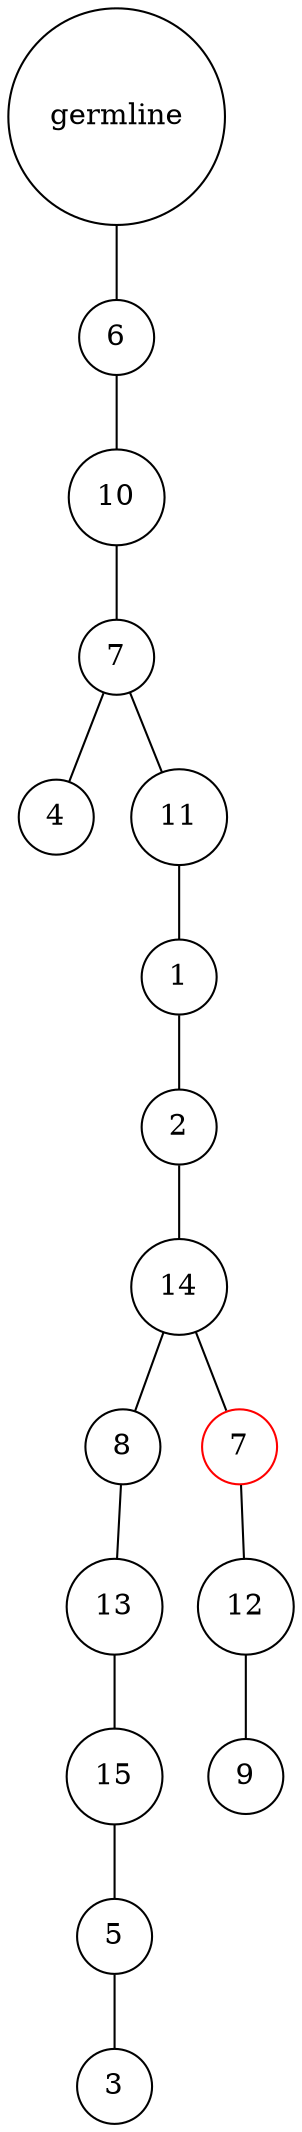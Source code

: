 graph {
	rankdir=UD;
	splines=line;
	node [shape=circle]
	"0x7f04796872b0" [label="germline"];
	"0x7f04796872e0" [label="6"];
	"0x7f04796872b0" -- "0x7f04796872e0" ;
	"0x7f0479687310" [label="10"];
	"0x7f04796872e0" -- "0x7f0479687310" ;
	"0x7f0479687340" [label="7"];
	"0x7f0479687310" -- "0x7f0479687340" ;
	"0x7f0479687370" [label="4"];
	"0x7f0479687340" -- "0x7f0479687370" ;
	"0x7f04796873a0" [label="11"];
	"0x7f0479687340" -- "0x7f04796873a0" ;
	"0x7f04796873d0" [label="1"];
	"0x7f04796873a0" -- "0x7f04796873d0" ;
	"0x7f0479687400" [label="2"];
	"0x7f04796873d0" -- "0x7f0479687400" ;
	"0x7f0479687430" [label="14"];
	"0x7f0479687400" -- "0x7f0479687430" ;
	"0x7f0479687460" [label="8"];
	"0x7f0479687430" -- "0x7f0479687460" ;
	"0x7f0479687490" [label="13"];
	"0x7f0479687460" -- "0x7f0479687490" ;
	"0x7f04796874c0" [label="15"];
	"0x7f0479687490" -- "0x7f04796874c0" ;
	"0x7f04796874f0" [label="5"];
	"0x7f04796874c0" -- "0x7f04796874f0" ;
	"0x7f0479687520" [label="3"];
	"0x7f04796874f0" -- "0x7f0479687520" ;
	"0x7f0479687550" [label="7",color="red"];
	"0x7f0479687430" -- "0x7f0479687550" ;
	"0x7f0479687580" [label="12"];
	"0x7f0479687550" -- "0x7f0479687580" ;
	"0x7f04796875b0" [label="9"];
	"0x7f0479687580" -- "0x7f04796875b0" ;
}
